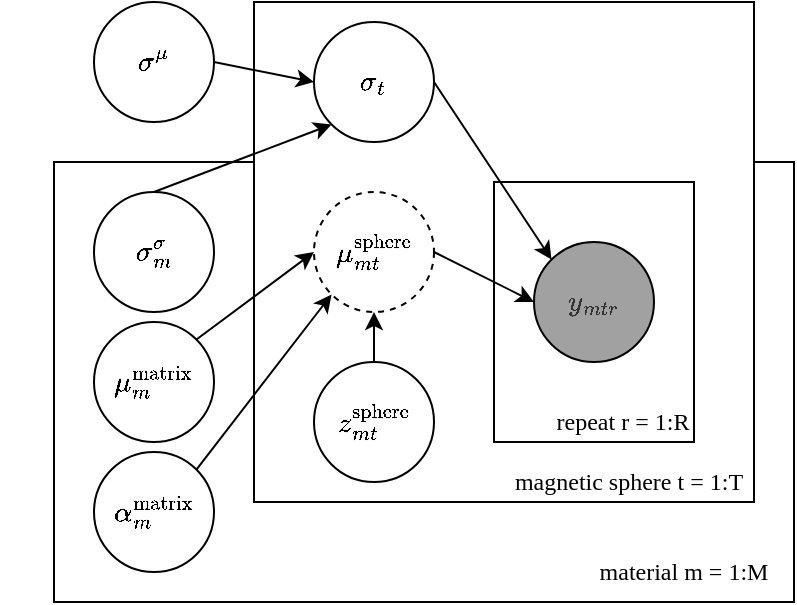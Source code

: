 <mxfile version="19.0.3" type="device"><diagram id="iv2UC1KOEEdznadAey4h" name="Page-1"><mxGraphModel dx="1101" dy="1024" grid="1" gridSize="10" guides="1" tooltips="1" connect="1" arrows="1" fold="1" page="1" pageScale="1" pageWidth="850" pageHeight="1100" math="1" shadow="0"><root><mxCell id="0"/><mxCell id="1" parent="0"/><mxCell id="0DlpIJU7Ew5KE_kEgVrX-1" value="" style="rounded=0;whiteSpace=wrap;html=1;" parent="1" vertex="1"><mxGeometry x="300" y="410" width="370" height="220" as="geometry"/></mxCell><mxCell id="0DlpIJU7Ew5KE_kEgVrX-2" value="" style="rounded=0;whiteSpace=wrap;html=1;" parent="1" vertex="1"><mxGeometry x="400" y="330" width="250" height="250" as="geometry"/></mxCell><mxCell id="0DlpIJU7Ew5KE_kEgVrX-11" value="$$\alpha_m^{\text{matrix}}$$" style="ellipse;whiteSpace=wrap;html=1;aspect=fixed;" parent="1" vertex="1"><mxGeometry x="320" y="555" width="60" height="60" as="geometry"/></mxCell><mxCell id="0DlpIJU7Ew5KE_kEgVrX-22" value="" style="rounded=0;whiteSpace=wrap;html=1;" parent="1" vertex="1"><mxGeometry x="520" y="420" width="100" height="130" as="geometry"/></mxCell><mxCell id="0DlpIJU7Ew5KE_kEgVrX-19" value="$$\mu_{mt}^{\text{sphere}}$$" style="ellipse;whiteSpace=wrap;html=1;aspect=fixed;dashed=1;" parent="1" vertex="1"><mxGeometry x="430" y="425" width="60" height="60" as="geometry"/></mxCell><mxCell id="0DlpIJU7Ew5KE_kEgVrX-20" value="$$\sigma_{t}$$" style="ellipse;whiteSpace=wrap;html=1;aspect=fixed;" parent="1" vertex="1"><mxGeometry x="430" y="340" width="60" height="60" as="geometry"/></mxCell><mxCell id="0DlpIJU7Ew5KE_kEgVrX-21" value="$$y_{mtr}$$" style="ellipse;whiteSpace=wrap;html=1;aspect=fixed;fillColor=#A1A1A1;fontColor=#333333;strokeColor=#030303;" parent="1" vertex="1"><mxGeometry x="540" y="450" width="60" height="60" as="geometry"/></mxCell><mxCell id="0DlpIJU7Ew5KE_kEgVrX-23" value="$$\sigma^{\mu}$$" style="ellipse;whiteSpace=wrap;html=1;aspect=fixed;" parent="1" vertex="1"><mxGeometry x="320" y="330" width="60" height="60" as="geometry"/></mxCell><mxCell id="0DlpIJU7Ew5KE_kEgVrX-24" value="&lt;div&gt;$$\sigma_m^{\sigma}$$&lt;/div&gt;" style="ellipse;whiteSpace=wrap;html=1;aspect=fixed;" parent="1" vertex="1"><mxGeometry x="320" y="425" width="60" height="60" as="geometry"/></mxCell><mxCell id="0DlpIJU7Ew5KE_kEgVrX-32" style="edgeStyle=orthogonalEdgeStyle;rounded=0;orthogonalLoop=1;jettySize=auto;html=1;exitX=0.5;exitY=0;exitDx=0;exitDy=0;entryX=0.5;entryY=1;entryDx=0;entryDy=0;" parent="1" source="0DlpIJU7Ew5KE_kEgVrX-31" target="0DlpIJU7Ew5KE_kEgVrX-19" edge="1"><mxGeometry relative="1" as="geometry"/></mxCell><mxCell id="0DlpIJU7Ew5KE_kEgVrX-31" value="$$z_{mt}^{\text{sphere}}$$" style="ellipse;whiteSpace=wrap;html=1;aspect=fixed;" parent="1" vertex="1"><mxGeometry x="430" y="510" width="60" height="60" as="geometry"/></mxCell><mxCell id="0DlpIJU7Ew5KE_kEgVrX-42" value="" style="endArrow=classic;html=1;rounded=0;entryX=0;entryY=0.5;entryDx=0;entryDy=0;exitX=1;exitY=0.5;exitDx=0;exitDy=0;" parent="1" source="0DlpIJU7Ew5KE_kEgVrX-23" target="0DlpIJU7Ew5KE_kEgVrX-20" edge="1"><mxGeometry width="50" height="50" relative="1" as="geometry"><mxPoint x="-210" y="300" as="sourcePoint"/><mxPoint x="-160" y="250" as="targetPoint"/></mxGeometry></mxCell><mxCell id="0DlpIJU7Ew5KE_kEgVrX-49" value="" style="endArrow=classic;html=1;rounded=0;entryX=0;entryY=0.5;entryDx=0;entryDy=0;exitX=1;exitY=0.5;exitDx=0;exitDy=0;" parent="1" source="0DlpIJU7Ew5KE_kEgVrX-19" target="0DlpIJU7Ew5KE_kEgVrX-21" edge="1"><mxGeometry width="50" height="50" relative="1" as="geometry"><mxPoint x="-280" y="470" as="sourcePoint"/><mxPoint x="-230" y="420" as="targetPoint"/></mxGeometry></mxCell><mxCell id="0DlpIJU7Ew5KE_kEgVrX-50" value="" style="endArrow=classic;html=1;rounded=0;exitX=1;exitY=0.5;exitDx=0;exitDy=0;entryX=0;entryY=0;entryDx=0;entryDy=0;" parent="1" source="0DlpIJU7Ew5KE_kEgVrX-20" target="0DlpIJU7Ew5KE_kEgVrX-21" edge="1"><mxGeometry width="50" height="50" relative="1" as="geometry"><mxPoint x="340" y="200" as="sourcePoint"/><mxPoint x="390" y="150" as="targetPoint"/></mxGeometry></mxCell><mxCell id="0DlpIJU7Ew5KE_kEgVrX-51" value="repeat r = 1:R" style="text;html=1;strokeColor=none;fillColor=none;align=center;verticalAlign=middle;whiteSpace=wrap;rounded=0;dashed=1;fontFamily=latex;fontSource=http%3A%2F%2Fmirrors.ctan.org%2Ffonts%2Fcm-unicode%2Ffonts%2Fotf%2Fcmunss.otf;" parent="1" vertex="1"><mxGeometry x="537" y="525" width="95" height="30" as="geometry"/></mxCell><mxCell id="0DlpIJU7Ew5KE_kEgVrX-52" value="magnetic sphere t = 1:T" style="text;html=1;strokeColor=none;fillColor=none;align=center;verticalAlign=middle;whiteSpace=wrap;rounded=0;dashed=1;fontFamily=latex;fontSource=http%3A%2F%2Fmirrors.ctan.org%2Ffonts%2Fcm-unicode%2Ffonts%2Fotf%2Fcmunss.otf;" parent="1" vertex="1"><mxGeometry x="525" y="555" width="125" height="30" as="geometry"/></mxCell><mxCell id="YZm6kaEErxsu8Hzjiwhp-3" value="material m = 1:M" style="text;html=1;strokeColor=none;fillColor=none;align=center;verticalAlign=middle;whiteSpace=wrap;rounded=0;dashed=1;fontFamily=latex;fontSource=http%3A%2F%2Fmirrors.ctan.org%2Ffonts%2Fcm-unicode%2Ffonts%2Fotf%2Fcmunss.otf;" parent="1" vertex="1"><mxGeometry x="570" y="600" width="90" height="30" as="geometry"/></mxCell><mxCell id="YZm6kaEErxsu8Hzjiwhp-4" value="" style="endArrow=classic;html=1;rounded=0;exitX=0.5;exitY=0;exitDx=0;exitDy=0;entryX=0;entryY=1;entryDx=0;entryDy=0;" parent="1" source="0DlpIJU7Ew5KE_kEgVrX-24" target="0DlpIJU7Ew5KE_kEgVrX-20" edge="1"><mxGeometry width="50" height="50" relative="1" as="geometry"><mxPoint x="60" y="350" as="sourcePoint"/><mxPoint x="110" y="300" as="targetPoint"/></mxGeometry></mxCell><mxCell id="YZm6kaEErxsu8Hzjiwhp-22" value="" style="endArrow=classic;html=1;rounded=0;fontFamily=latex;fontSource=http%3A%2F%2Fmirrors.ctan.org%2Ffonts%2Fcm-unicode%2Ffonts%2Fotf%2Fcmunss.otf;fontSize=14;exitX=1;exitY=0;exitDx=0;exitDy=0;entryX=0;entryY=1;entryDx=0;entryDy=0;" parent="1" source="0DlpIJU7Ew5KE_kEgVrX-11" target="0DlpIJU7Ew5KE_kEgVrX-19" edge="1"><mxGeometry width="50" height="50" relative="1" as="geometry"><mxPoint x="210" y="570" as="sourcePoint"/><mxPoint x="260" y="520" as="targetPoint"/></mxGeometry></mxCell><mxCell id="YZm6kaEErxsu8Hzjiwhp-23" value="$$\mu_m^{\text{matrix}}$$" style="ellipse;whiteSpace=wrap;html=1;aspect=fixed;" parent="1" vertex="1"><mxGeometry x="320" y="490" width="60" height="60" as="geometry"/></mxCell><mxCell id="YZm6kaEErxsu8Hzjiwhp-24" value="" style="endArrow=classic;html=1;rounded=0;fontFamily=latex;fontSource=http%3A%2F%2Fmirrors.ctan.org%2Ffonts%2Fcm-unicode%2Ffonts%2Fotf%2Fcmunss.otf;fontSize=14;exitX=1;exitY=0;exitDx=0;exitDy=0;entryX=0;entryY=0.5;entryDx=0;entryDy=0;" parent="1" source="YZm6kaEErxsu8Hzjiwhp-23" target="0DlpIJU7Ew5KE_kEgVrX-19" edge="1"><mxGeometry width="50" height="50" relative="1" as="geometry"><mxPoint x="150" y="500" as="sourcePoint"/><mxPoint x="200" y="450" as="targetPoint"/></mxGeometry></mxCell></root></mxGraphModel></diagram></mxfile>